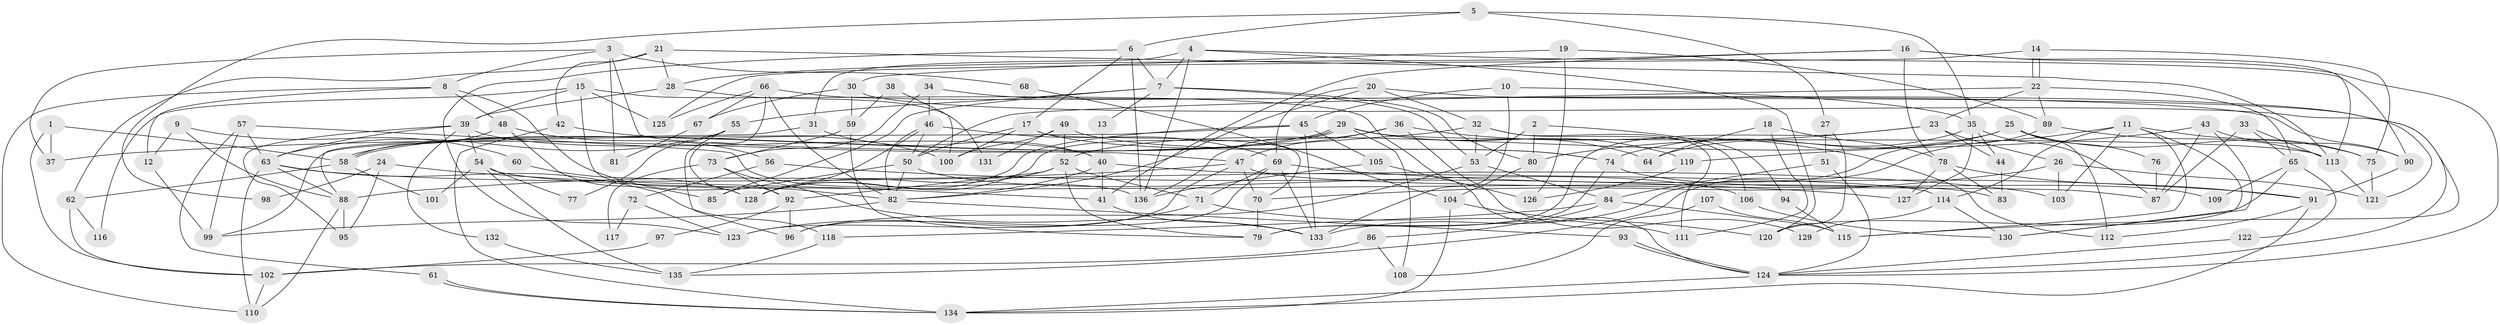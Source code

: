 // coarse degree distribution, {6: 0.09876543209876543, 3: 0.25925925925925924, 12: 0.037037037037037035, 5: 0.1111111111111111, 8: 0.012345679012345678, 7: 0.07407407407407407, 10: 0.06172839506172839, 9: 0.04938271604938271, 2: 0.12345679012345678, 4: 0.16049382716049382, 14: 0.012345679012345678}
// Generated by graph-tools (version 1.1) at 2025/18/03/04/25 18:18:43]
// undirected, 136 vertices, 272 edges
graph export_dot {
graph [start="1"]
  node [color=gray90,style=filled];
  1;
  2;
  3;
  4;
  5;
  6;
  7;
  8;
  9;
  10;
  11;
  12;
  13;
  14;
  15;
  16;
  17;
  18;
  19;
  20;
  21;
  22;
  23;
  24;
  25;
  26;
  27;
  28;
  29;
  30;
  31;
  32;
  33;
  34;
  35;
  36;
  37;
  38;
  39;
  40;
  41;
  42;
  43;
  44;
  45;
  46;
  47;
  48;
  49;
  50;
  51;
  52;
  53;
  54;
  55;
  56;
  57;
  58;
  59;
  60;
  61;
  62;
  63;
  64;
  65;
  66;
  67;
  68;
  69;
  70;
  71;
  72;
  73;
  74;
  75;
  76;
  77;
  78;
  79;
  80;
  81;
  82;
  83;
  84;
  85;
  86;
  87;
  88;
  89;
  90;
  91;
  92;
  93;
  94;
  95;
  96;
  97;
  98;
  99;
  100;
  101;
  102;
  103;
  104;
  105;
  106;
  107;
  108;
  109;
  110;
  111;
  112;
  113;
  114;
  115;
  116;
  117;
  118;
  119;
  120;
  121;
  122;
  123;
  124;
  125;
  126;
  127;
  128;
  129;
  130;
  131;
  132;
  133;
  134;
  135;
  136;
  1 -- 37;
  1 -- 58;
  1 -- 102;
  2 -- 53;
  2 -- 80;
  2 -- 94;
  3 -- 47;
  3 -- 8;
  3 -- 37;
  3 -- 68;
  3 -- 81;
  4 -- 120;
  4 -- 31;
  4 -- 7;
  4 -- 90;
  4 -- 136;
  5 -- 35;
  5 -- 6;
  5 -- 27;
  5 -- 98;
  6 -- 7;
  6 -- 123;
  6 -- 17;
  6 -- 136;
  7 -- 53;
  7 -- 13;
  7 -- 55;
  7 -- 80;
  7 -- 85;
  8 -- 110;
  8 -- 82;
  8 -- 12;
  8 -- 48;
  9 -- 88;
  9 -- 12;
  9 -- 60;
  10 -- 35;
  10 -- 45;
  10 -- 133;
  11 -- 103;
  11 -- 114;
  11 -- 75;
  11 -- 115;
  11 -- 130;
  11 -- 135;
  12 -- 99;
  13 -- 40;
  14 -- 125;
  14 -- 22;
  14 -- 22;
  14 -- 75;
  15 -- 39;
  15 -- 124;
  15 -- 116;
  15 -- 125;
  15 -- 128;
  16 -- 124;
  16 -- 28;
  16 -- 41;
  16 -- 78;
  16 -- 113;
  17 -- 50;
  17 -- 70;
  17 -- 74;
  17 -- 100;
  18 -- 64;
  18 -- 78;
  18 -- 111;
  19 -- 89;
  19 -- 30;
  19 -- 126;
  20 -- 69;
  20 -- 82;
  20 -- 32;
  20 -- 115;
  21 -- 113;
  21 -- 42;
  21 -- 28;
  21 -- 62;
  22 -- 50;
  22 -- 23;
  22 -- 65;
  22 -- 89;
  23 -- 26;
  23 -- 44;
  23 -- 79;
  23 -- 80;
  24 -- 95;
  24 -- 41;
  24 -- 98;
  25 -- 74;
  25 -- 75;
  25 -- 52;
  25 -- 76;
  25 -- 112;
  26 -- 121;
  26 -- 70;
  26 -- 103;
  27 -- 51;
  27 -- 120;
  28 -- 39;
  28 -- 131;
  29 -- 113;
  29 -- 58;
  29 -- 58;
  29 -- 64;
  29 -- 108;
  29 -- 119;
  29 -- 128;
  30 -- 59;
  30 -- 121;
  30 -- 67;
  31 -- 88;
  31 -- 40;
  32 -- 111;
  32 -- 37;
  32 -- 53;
  32 -- 106;
  33 -- 113;
  33 -- 65;
  33 -- 87;
  34 -- 73;
  34 -- 46;
  34 -- 124;
  35 -- 87;
  35 -- 44;
  35 -- 64;
  35 -- 127;
  36 -- 136;
  36 -- 47;
  36 -- 112;
  36 -- 129;
  38 -- 59;
  38 -- 100;
  39 -- 40;
  39 -- 63;
  39 -- 54;
  39 -- 95;
  39 -- 132;
  40 -- 41;
  40 -- 82;
  40 -- 114;
  41 -- 133;
  42 -- 134;
  42 -- 100;
  43 -- 90;
  43 -- 130;
  43 -- 87;
  43 -- 119;
  44 -- 83;
  45 -- 105;
  45 -- 128;
  45 -- 99;
  45 -- 133;
  46 -- 69;
  46 -- 128;
  46 -- 50;
  46 -- 82;
  47 -- 70;
  47 -- 87;
  47 -- 88;
  47 -- 123;
  48 -- 85;
  48 -- 56;
  48 -- 58;
  49 -- 74;
  49 -- 52;
  49 -- 100;
  49 -- 131;
  50 -- 82;
  50 -- 85;
  50 -- 106;
  51 -- 124;
  51 -- 84;
  52 -- 128;
  52 -- 71;
  52 -- 79;
  52 -- 92;
  53 -- 96;
  53 -- 84;
  54 -- 135;
  54 -- 77;
  54 -- 83;
  54 -- 101;
  55 -- 96;
  55 -- 63;
  55 -- 77;
  56 -- 127;
  56 -- 72;
  57 -- 63;
  57 -- 136;
  57 -- 61;
  57 -- 99;
  58 -- 62;
  58 -- 101;
  59 -- 73;
  59 -- 79;
  60 -- 128;
  61 -- 134;
  61 -- 134;
  62 -- 102;
  62 -- 116;
  63 -- 110;
  63 -- 88;
  63 -- 103;
  63 -- 118;
  65 -- 120;
  65 -- 109;
  65 -- 122;
  66 -- 82;
  66 -- 90;
  66 -- 67;
  66 -- 92;
  66 -- 125;
  67 -- 81;
  68 -- 104;
  69 -- 133;
  69 -- 91;
  69 -- 71;
  69 -- 96;
  70 -- 79;
  71 -- 111;
  71 -- 123;
  72 -- 123;
  72 -- 117;
  73 -- 133;
  73 -- 92;
  73 -- 117;
  74 -- 79;
  74 -- 109;
  75 -- 121;
  76 -- 87;
  78 -- 91;
  78 -- 83;
  78 -- 127;
  80 -- 104;
  82 -- 99;
  82 -- 93;
  84 -- 115;
  84 -- 86;
  84 -- 118;
  86 -- 102;
  86 -- 108;
  88 -- 95;
  88 -- 110;
  89 -- 133;
  89 -- 113;
  90 -- 91;
  91 -- 134;
  91 -- 112;
  92 -- 96;
  92 -- 97;
  93 -- 124;
  93 -- 124;
  94 -- 115;
  97 -- 102;
  102 -- 110;
  104 -- 134;
  104 -- 120;
  105 -- 136;
  105 -- 126;
  106 -- 130;
  107 -- 108;
  107 -- 115;
  113 -- 121;
  114 -- 130;
  114 -- 129;
  118 -- 135;
  119 -- 126;
  122 -- 124;
  124 -- 134;
  132 -- 135;
}
